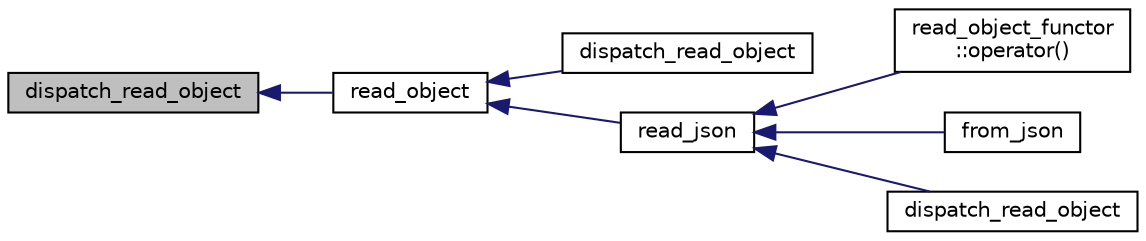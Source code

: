 digraph "dispatch_read_object"
{
  edge [fontname="Helvetica",fontsize="10",labelfontname="Helvetica",labelfontsize="10"];
  node [fontname="Helvetica",fontsize="10",shape=record];
  rankdir="LR";
  Node1 [label="dispatch_read_object",height=0.2,width=0.4,color="black", fillcolor="grey75", style="filled", fontcolor="black"];
  Node1 -> Node2 [dir="back",color="midnightblue",fontsize="10",style="solid",fontname="Helvetica"];
  Node2 [label="read_object",height=0.2,width=0.4,color="black", fillcolor="white", style="filled",URL="$json_8h.html#a463008c76930c6b3c0100c01a48b4a33"];
  Node2 -> Node3 [dir="back",color="midnightblue",fontsize="10",style="solid",fontname="Helvetica"];
  Node3 [label="dispatch_read_object",height=0.2,width=0.4,color="black", fillcolor="white", style="filled",URL="$array__type__descriptor_8h.html#a3f4487b5df37f4a8451a2e7056a44fc8"];
  Node2 -> Node4 [dir="back",color="midnightblue",fontsize="10",style="solid",fontname="Helvetica"];
  Node4 [label="read_json",height=0.2,width=0.4,color="black", fillcolor="white", style="filled",URL="$json_8h.html#a9b7e08d20f9e4845b43908184630ee87"];
  Node4 -> Node5 [dir="back",color="midnightblue",fontsize="10",style="solid",fontname="Helvetica"];
  Node5 [label="read_object_functor\l::operator()",height=0.2,width=0.4,color="black", fillcolor="white", style="filled",URL="$classread__object__functor.html#a18847d1200f57601a258328174332582"];
  Node4 -> Node6 [dir="back",color="midnightblue",fontsize="10",style="solid",fontname="Helvetica"];
  Node6 [label="from_json",height=0.2,width=0.4,color="black", fillcolor="white", style="filled",URL="$json_8h.html#a59358a3ea8fcbc6cf7b53ad20684f8db"];
  Node4 -> Node7 [dir="back",color="midnightblue",fontsize="10",style="solid",fontname="Helvetica"];
  Node7 [label="dispatch_read_object",height=0.2,width=0.4,color="black", fillcolor="white", style="filled",URL="$map__type__descriptor_8h.html#a0f77cb57ce9c4d82bdb5519eafb542e6"];
}
